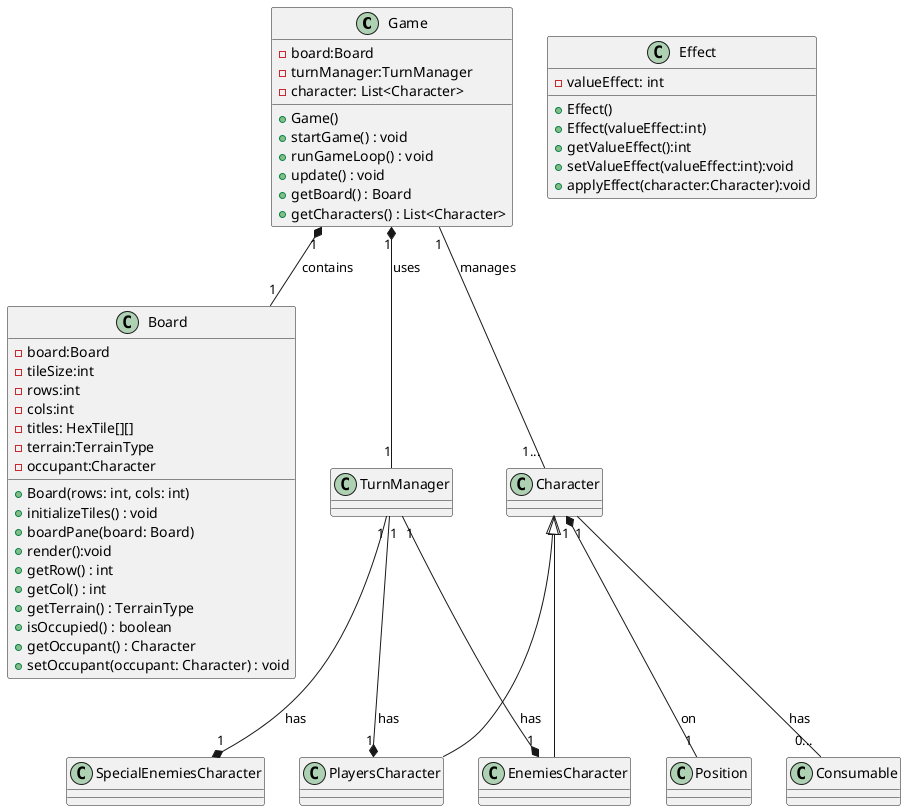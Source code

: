 @startuml
  Game "1" *-- "1" Board : contains
  Game "1" -- "1..." Character : manages
  Game "1" *-- "1" TurnManager : uses
  Character <|-- PlayersCharacter
  Character <|-- EnemiesCharacter
  Character "1" -- "0..." Consumable : has
  Character"1" *-- "1"Position:on
  TurnManager"1" --* "1"PlayersCharacter: has
  TurnManager"1" --* "1" EnemiesCharacter: has
  TurnManager"1" --* "1" SpecialEnemiesCharacter: has



 class Game {
     -board:Board
     -turnManager:TurnManager
     -character: List<Character>
     +Game()
     +startGame() : void
     +runGameLoop() : void
     +update() : void
     +getBoard() : Board
     +getCharacters() : List<Character>
 }

 class Board {
     -board:Board
     -tileSize:int
     -rows:int
     -cols:int
     -titles: HexTile[][]
     -terrain:TerrainType
     -occupant:Character
     +Board(rows: int, cols: int)
     +initializeTiles() : void
     +boardPane(board: Board)
     +render():void
     +getRow() : int
     +getCol() : int
     +getTerrain() : TerrainType
     +isOccupied() : boolean
     +getOccupant() : Character
     +setOccupant(occupant: Character) : void
 }

 class Effect{
    -valueEffect: int
    +Effect()
    +Effect(valueEffect:int)
    +getValueEffect():int
    +setValueEffect(valueEffect:int):void
    +applyEffect(character:Character):void
 }
@enduml
